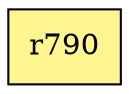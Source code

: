 digraph G {
rankdir=BT;ranksep="2.0";
"r790" [shape=record,fillcolor=khaki1,style=filled,label="{r790}"];
}